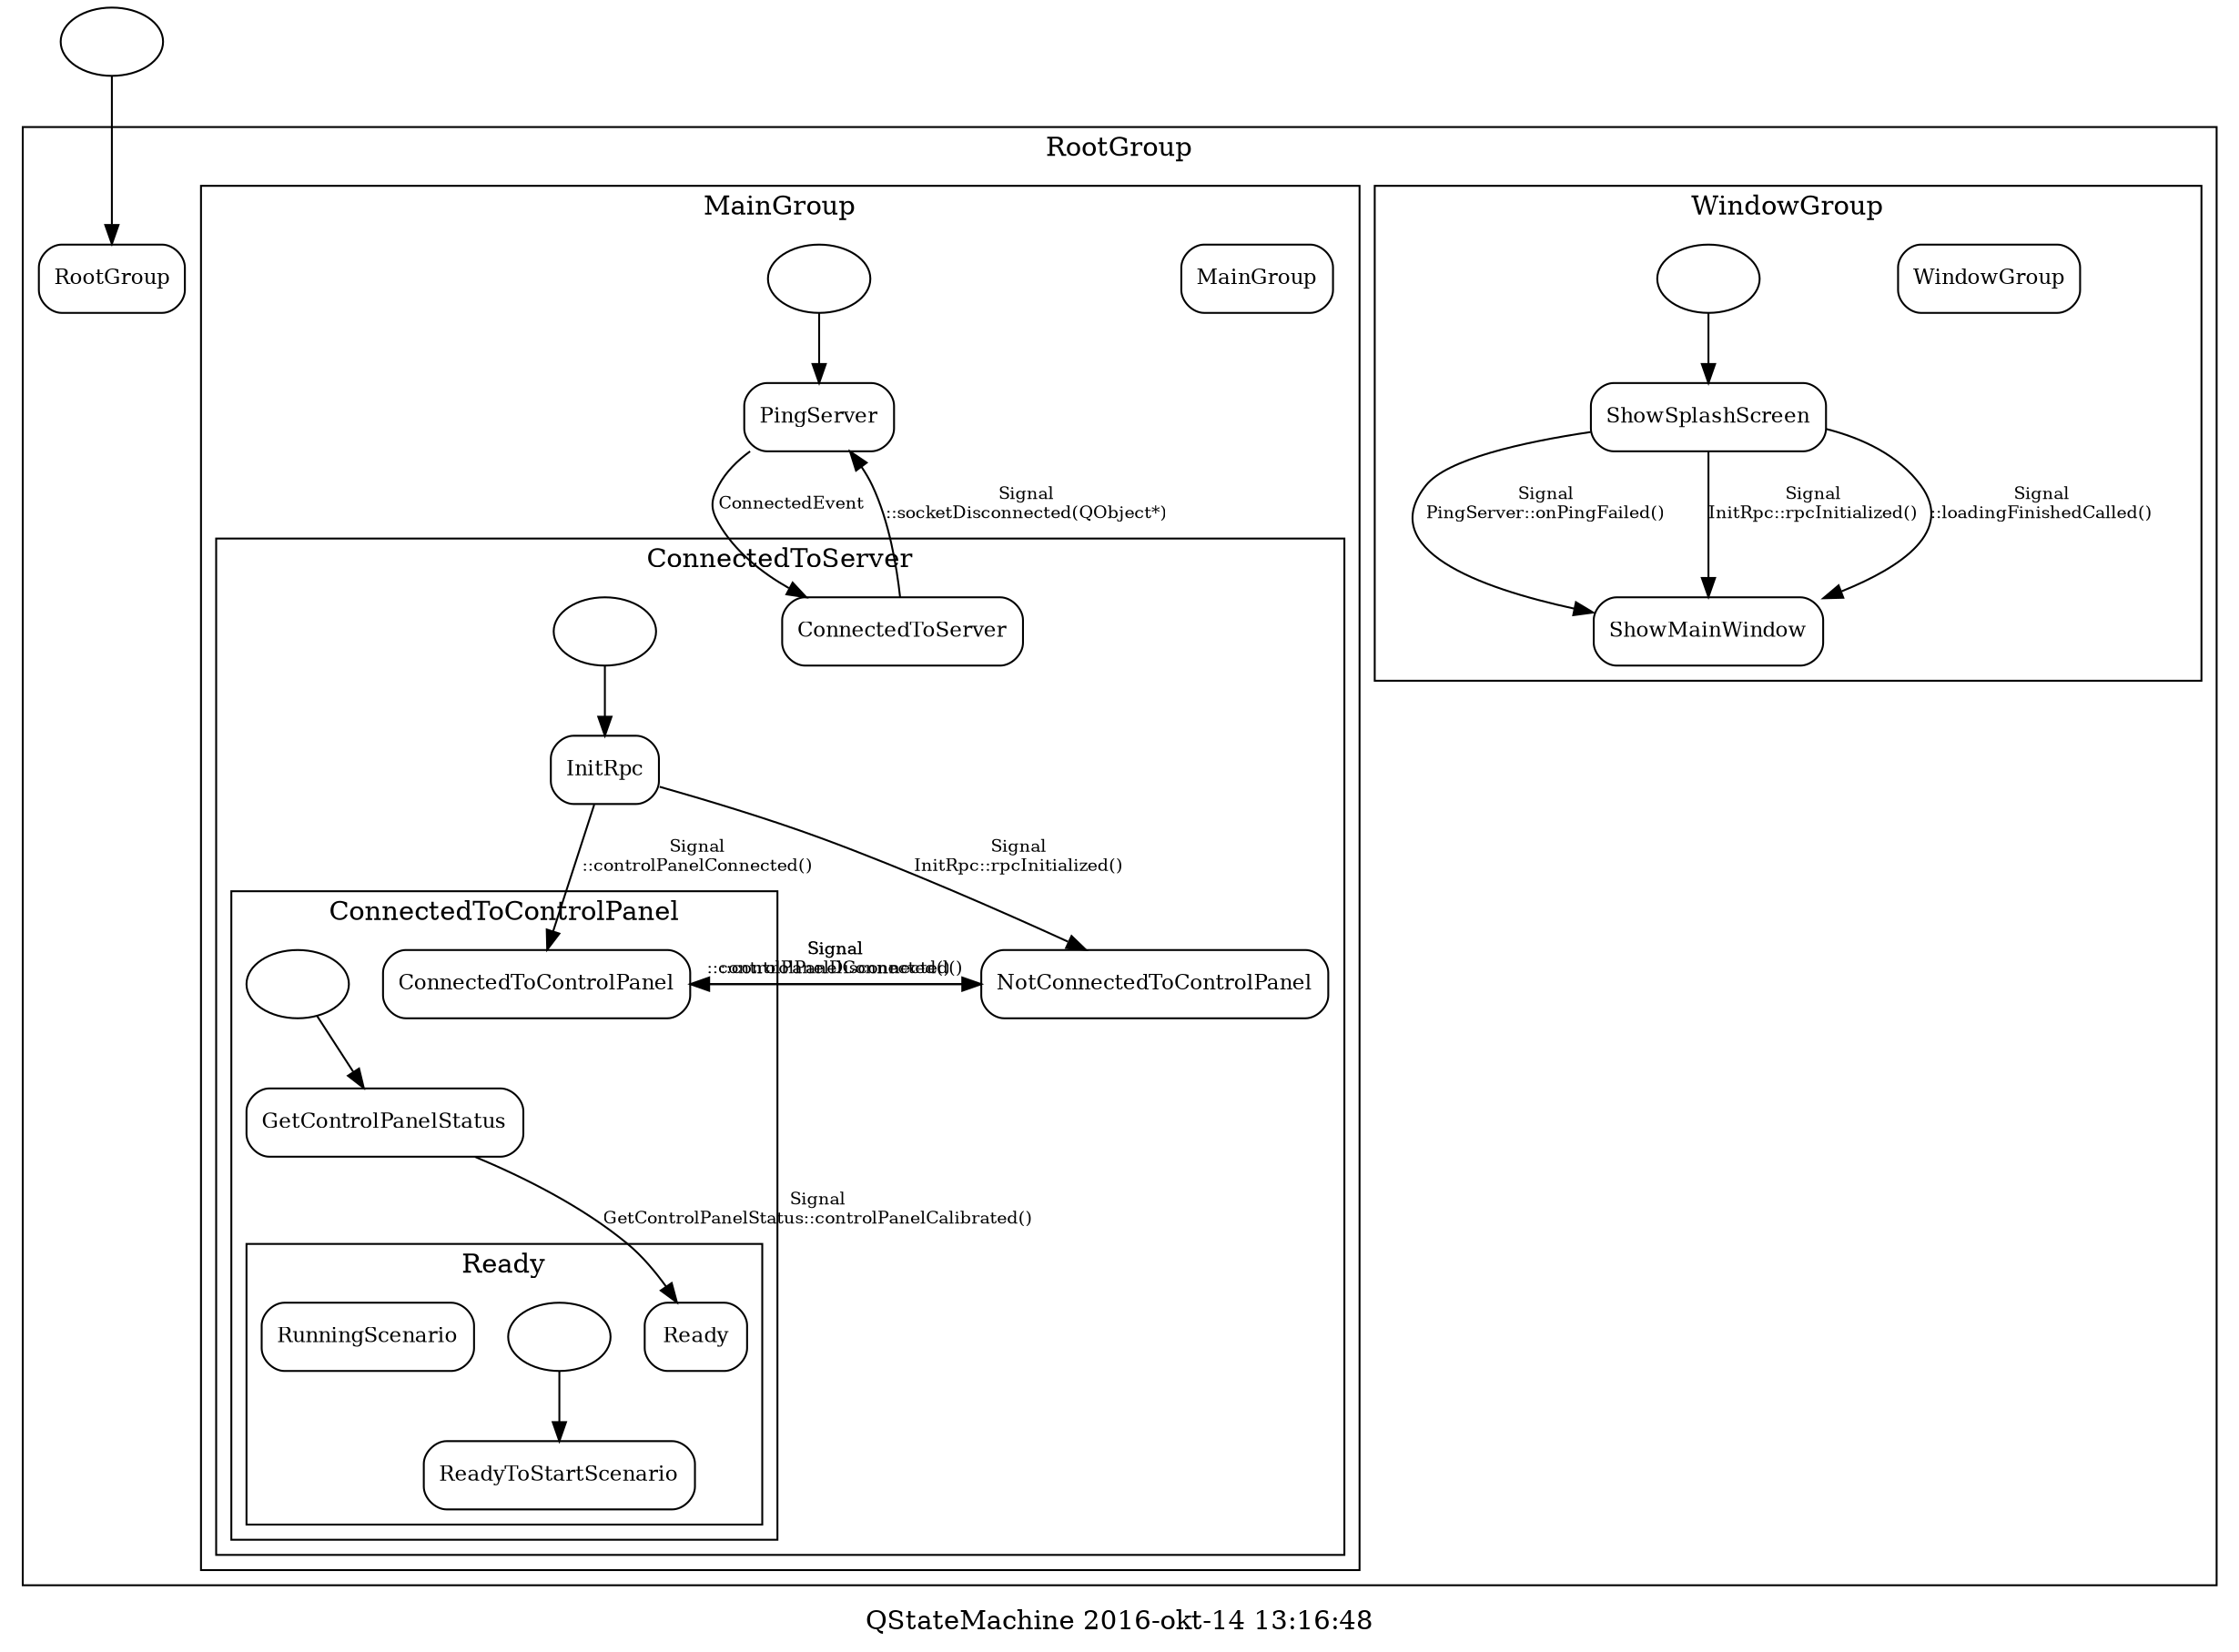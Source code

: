 digraph "QStateMachine 2016-okt-14 13:16:48" {

  label="QStateMachine 2016-okt-14 13:16:48"
  graph [compound=true]
  node [fontsize=11]
  edge [fontsize=9]

  initialstate_000002095B1CACE0 [label=""]
  initialstate_000002095B1CACE0 -> state_000002095DFCC950

  subgraph cluster_state_000002095DFCC950 {
    label="RootGroup"
    state_000002095DFCC950 [id=state_000002095DFCC950 label="RootGroup" shape=rect style=rounded]

    subgraph cluster_state_000002095DFCDB70 {
      label="WindowGroup"
      state_000002095DFCDB70 [id=state_000002095DFCDB70 label="WindowGroup" shape=rect style=rounded]
      initialstate_000002095DFCDB70 [label=""]
      initialstate_000002095DFCDB70 -> state_000002095DF6B2A0
      state_000002095DF6B380 [id=state_000002095DF6B380 label="ShowMainWindow" shape=rect style=rounded]
      state_000002095DF6B2A0 [id=state_000002095DF6B2A0 label="ShowSplashScreen" shape=rect style=rounded]
    }


    subgraph cluster_state_000002095DFCD8A0 {
      label="MainGroup"
      state_000002095DFCD8A0 [id=state_000002095DFCD8A0 label="MainGroup" shape=rect style=rounded]
      initialstate_000002095DFCD8A0 [label=""]
      initialstate_000002095DFCD8A0 -> state_000002095F16FD00

      subgraph cluster_state_000002095DF67E20 {
        label="ConnectedToServer"
        state_000002095DF67E20 [id=state_000002095DF67E20 label="ConnectedToServer" shape=rect style=rounded]
        initialstate_000002095DF67E20 [label=""]
        initialstate_000002095DF67E20 -> state_000002095DF68280

        subgraph cluster_state_000002095DFCD0D0 {
          label="ConnectedToControlPanel"
          state_000002095DFCD0D0 [id=state_000002095DFCD0D0 label="ConnectedToControlPanel" shape=rect style=rounded]
          initialstate_000002095DFCD0D0 [label=""]
          initialstate_000002095DFCD0D0 -> state_000002095DF68130

          subgraph cluster_state_000002095DFCC9A0 {
            label="Ready"
            state_000002095DFCC9A0 [id=state_000002095DFCC9A0 label="Ready" shape=rect style=rounded]
            initialstate_000002095DFCC9A0 [label=""]
            initialstate_000002095DFCC9A0 -> state_000002095DF68750
            state_000002095DF688A0 [id=state_000002095DF688A0 label="RunningScenario" shape=rect style=rounded]
            state_000002095DF68750 [id=state_000002095DF68750 label="ReadyToStartScenario" shape=rect style=rounded]
          }

          state_000002095DF68130 [id=state_000002095DF68130 label="GetControlPanelStatus" shape=rect style=rounded]
        }

        state_000002095DF68050 [id=state_000002095DF68050 label="NotConnectedToControlPanel" shape=rect style=rounded]
        state_000002095DF68280 [id=state_000002095DF68280 label="InitRpc" shape=rect style=rounded]
      }

      state_000002095F16FD00 [id=state_000002095F16FD00 label="PingServer" shape=rect style=rounded]
    }

  }

  state_000002095DF6B2A0 -> state_000002095DF6B380 [id=transition_000002095DFCD030_000002095DF6B380 label="Signal\nPingServer::onPingFailed()"]
  state_000002095DF6B2A0 -> state_000002095DF6B380 [id=transition_000002095DFCCD60_000002095DF6B380 label="Signal\nInitRpc::rpcInitialized()"]
  state_000002095DF6B2A0 -> state_000002095DF6B380 [id=transition_000002095DFCD170_000002095DF6B380 label="Signal\n::loadingFinishedCalled()"]
  state_000002095DF67E20 -> state_000002095F16FD00 [id=transition_000002095DFCCB30_000002095F16FD00 label="Signal\n::socketDisconnected(QObject*)"]
  state_000002095DFCD0D0 -> state_000002095DF68050 [id=transition_000002095DFCD080_000002095DF68050 label="Signal\n::controlPanelDisconnected()"]
  state_000002095DF68130 -> state_000002095DFCC9A0 [id=transition_000002095DFCDA30_000002095DFCC9A0 label="Signal\nGetControlPanelStatus::controlPanelCalibrated()" ltail=cluster_state_000002095DFCC9A0]
  state_000002095DF68050 -> state_000002095DFCD0D0 [id=transition_000002095DFCD9E0_000002095DFCD0D0 label="Signal\n::controlPanelConnected()" ltail=cluster_state_000002095DFCD0D0]
  state_000002095DF68280 -> state_000002095DF68050 [id=transition_000002095DFCDCB0_000002095DF68050 label="Signal\nInitRpc::rpcInitialized()"]
  state_000002095DF68280 -> state_000002095DFCD0D0 [id=transition_000002095DFCD4E0_000002095DFCD0D0 label="Signal\n::controlPanelConnected()" ltail=cluster_state_000002095DFCD0D0]
  state_000002095F16FD00 -> state_000002095DF67E20 [id=transition_000002095DFA0890_000002095DF67E20 label="ConnectedEvent" ltail=cluster_state_000002095DF67E20]
}
